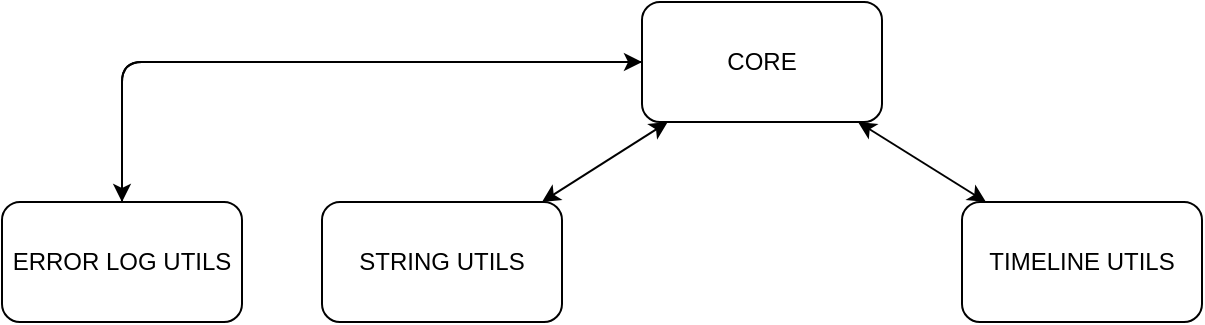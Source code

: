 <mxfile>
    <diagram id="I7QdhBtptM6pTFO6QMqi" name="Page-1">
        <mxGraphModel dx="1611" dy="899" grid="1" gridSize="10" guides="1" tooltips="1" connect="1" arrows="1" fold="1" page="1" pageScale="1" pageWidth="850" pageHeight="1100" math="0" shadow="0">
            <root>
                <mxCell id="0"/>
                <mxCell id="1" parent="0"/>
                <mxCell id="13" style="edgeStyle=none;html=1;entryX=0.5;entryY=0;entryDx=0;entryDy=0;" parent="1" source="2" target="4" edge="1">
                    <mxGeometry relative="1" as="geometry">
                        <Array as="points">
                            <mxPoint x="105" y="140"/>
                        </Array>
                    </mxGeometry>
                </mxCell>
                <mxCell id="2" value="CORE" style="rounded=1;whiteSpace=wrap;html=1;" parent="1" vertex="1">
                    <mxGeometry x="365" y="110" width="120" height="60" as="geometry"/>
                </mxCell>
                <mxCell id="3" value="STRING UTILS" style="rounded=1;whiteSpace=wrap;html=1;" parent="1" vertex="1">
                    <mxGeometry x="205" y="210" width="120" height="60" as="geometry"/>
                </mxCell>
                <mxCell id="24" style="edgeStyle=none;html=1;entryX=0;entryY=0.5;entryDx=0;entryDy=0;" parent="1" source="4" target="2" edge="1">
                    <mxGeometry relative="1" as="geometry">
                        <Array as="points">
                            <mxPoint x="105" y="140"/>
                        </Array>
                    </mxGeometry>
                </mxCell>
                <mxCell id="4" value="ERROR LOG UTILS" style="rounded=1;whiteSpace=wrap;html=1;" parent="1" vertex="1">
                    <mxGeometry x="45" y="210" width="120" height="60" as="geometry"/>
                </mxCell>
                <mxCell id="6" value="TIMELINE UTILS" style="rounded=1;whiteSpace=wrap;html=1;" parent="1" vertex="1">
                    <mxGeometry x="525" y="210" width="120" height="60" as="geometry"/>
                </mxCell>
                <mxCell id="28" value="" style="endArrow=classic;startArrow=classic;html=1;rounded=1;labelBackgroundColor=default;strokeColor=default;fontFamily=Helvetica;fontSize=11;fontColor=default;shape=connector;" parent="1" target="2" edge="1">
                    <mxGeometry width="50" height="50" relative="1" as="geometry">
                        <mxPoint x="315" y="210" as="sourcePoint"/>
                        <mxPoint x="365" y="160" as="targetPoint"/>
                    </mxGeometry>
                </mxCell>
                <mxCell id="29" value="" style="endArrow=classic;startArrow=classic;html=1;rounded=1;labelBackgroundColor=default;strokeColor=default;fontFamily=Helvetica;fontSize=11;fontColor=default;shape=connector;" parent="1" source="2" target="6" edge="1">
                    <mxGeometry width="50" height="50" relative="1" as="geometry">
                        <mxPoint x="485.0" y="180" as="sourcePoint"/>
                        <mxPoint x="535.0" y="130" as="targetPoint"/>
                    </mxGeometry>
                </mxCell>
            </root>
        </mxGraphModel>
    </diagram>
</mxfile>
